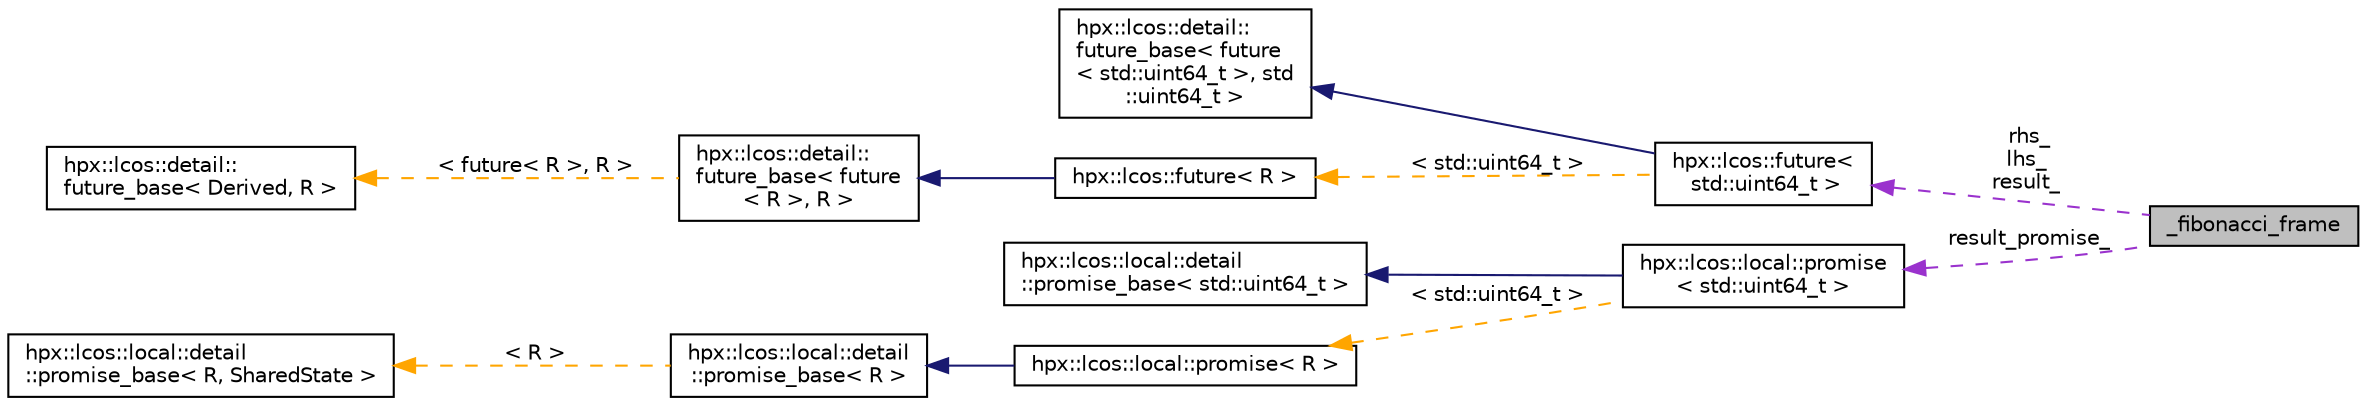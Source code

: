 digraph "_fibonacci_frame"
{
  edge [fontname="Helvetica",fontsize="10",labelfontname="Helvetica",labelfontsize="10"];
  node [fontname="Helvetica",fontsize="10",shape=record];
  rankdir="LR";
  Node1 [label="_fibonacci_frame",height=0.2,width=0.4,color="black", fillcolor="grey75", style="filled", fontcolor="black"];
  Node2 -> Node1 [dir="back",color="darkorchid3",fontsize="10",style="dashed",label=" rhs_\nlhs_\nresult_" ,fontname="Helvetica"];
  Node2 [label="hpx::lcos::future\<\l std::uint64_t \>",height=0.2,width=0.4,color="black", fillcolor="white", style="filled",URL="$d0/d33/classhpx_1_1lcos_1_1future.html"];
  Node3 -> Node2 [dir="back",color="midnightblue",fontsize="10",style="solid",fontname="Helvetica"];
  Node3 [label="hpx::lcos::detail::\lfuture_base\< future\l\< std::uint64_t \>, std\l::uint64_t \>",height=0.2,width=0.4,color="black", fillcolor="white", style="filled",URL="$d5/dd7/classhpx_1_1lcos_1_1detail_1_1future__base.html"];
  Node4 -> Node2 [dir="back",color="orange",fontsize="10",style="dashed",label=" \< std::uint64_t \>" ,fontname="Helvetica"];
  Node4 [label="hpx::lcos::future\< R \>",height=0.2,width=0.4,color="black", fillcolor="white", style="filled",URL="$d0/d33/classhpx_1_1lcos_1_1future.html"];
  Node5 -> Node4 [dir="back",color="midnightblue",fontsize="10",style="solid",fontname="Helvetica"];
  Node5 [label="hpx::lcos::detail::\lfuture_base\< future\l\< R \>, R \>",height=0.2,width=0.4,color="black", fillcolor="white", style="filled",URL="$d5/dd7/classhpx_1_1lcos_1_1detail_1_1future__base.html"];
  Node6 -> Node5 [dir="back",color="orange",fontsize="10",style="dashed",label=" \< future\< R \>, R \>" ,fontname="Helvetica"];
  Node6 [label="hpx::lcos::detail::\lfuture_base\< Derived, R \>",height=0.2,width=0.4,color="black", fillcolor="white", style="filled",URL="$d5/dd7/classhpx_1_1lcos_1_1detail_1_1future__base.html"];
  Node7 -> Node1 [dir="back",color="darkorchid3",fontsize="10",style="dashed",label=" result_promise_" ,fontname="Helvetica"];
  Node7 [label="hpx::lcos::local::promise\l\< std::uint64_t \>",height=0.2,width=0.4,color="black", fillcolor="white", style="filled",URL="$d6/de4/classhpx_1_1lcos_1_1local_1_1promise.html"];
  Node8 -> Node7 [dir="back",color="midnightblue",fontsize="10",style="solid",fontname="Helvetica"];
  Node8 [label="hpx::lcos::local::detail\l::promise_base\< std::uint64_t \>",height=0.2,width=0.4,color="black", fillcolor="white", style="filled",URL="$d5/da1/classhpx_1_1lcos_1_1local_1_1detail_1_1promise__base.html"];
  Node9 -> Node7 [dir="back",color="orange",fontsize="10",style="dashed",label=" \< std::uint64_t \>" ,fontname="Helvetica"];
  Node9 [label="hpx::lcos::local::promise\< R \>",height=0.2,width=0.4,color="black", fillcolor="white", style="filled",URL="$d6/de4/classhpx_1_1lcos_1_1local_1_1promise.html"];
  Node10 -> Node9 [dir="back",color="midnightblue",fontsize="10",style="solid",fontname="Helvetica"];
  Node10 [label="hpx::lcos::local::detail\l::promise_base\< R \>",height=0.2,width=0.4,color="black", fillcolor="white", style="filled",URL="$d5/da1/classhpx_1_1lcos_1_1local_1_1detail_1_1promise__base.html"];
  Node11 -> Node10 [dir="back",color="orange",fontsize="10",style="dashed",label=" \< R \>" ,fontname="Helvetica"];
  Node11 [label="hpx::lcos::local::detail\l::promise_base\< R, SharedState \>",height=0.2,width=0.4,color="black", fillcolor="white", style="filled",URL="$d5/da1/classhpx_1_1lcos_1_1local_1_1detail_1_1promise__base.html"];
}
